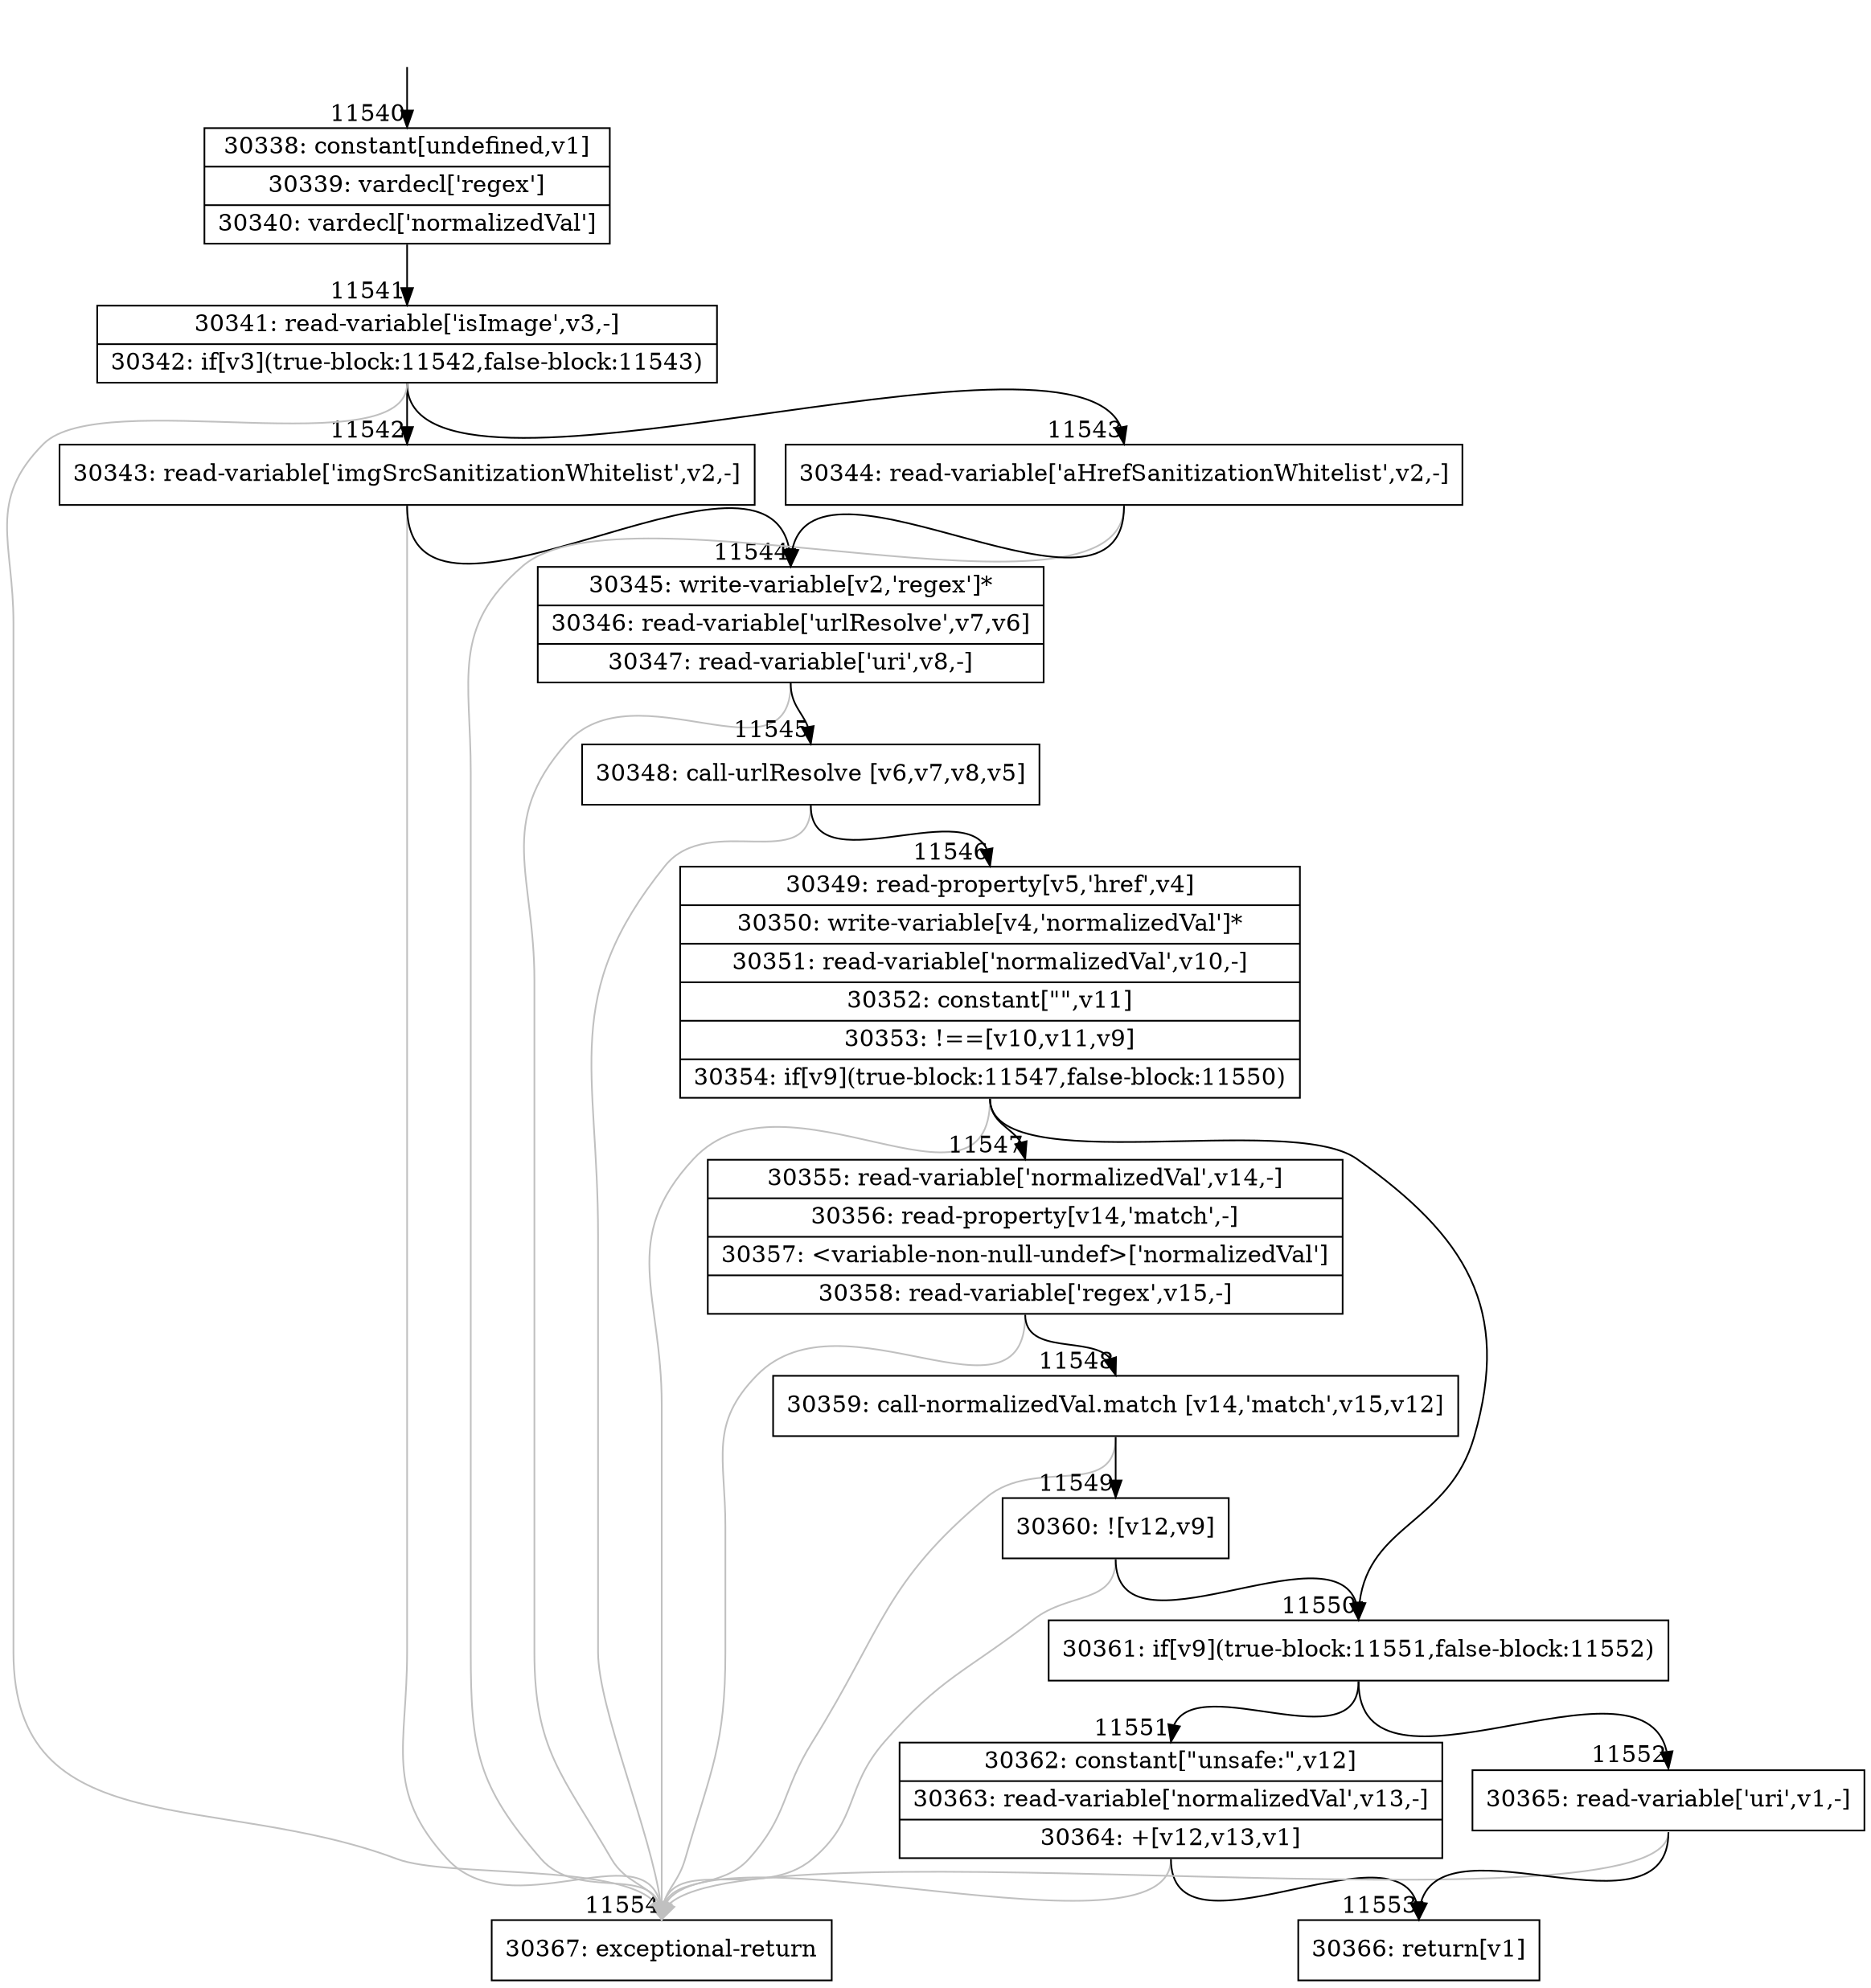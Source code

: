 digraph {
rankdir="TD"
BB_entry892[shape=none,label=""];
BB_entry892 -> BB11540 [tailport=s, headport=n, headlabel="    11540"]
BB11540 [shape=record label="{30338: constant[undefined,v1]|30339: vardecl['regex']|30340: vardecl['normalizedVal']}" ] 
BB11540 -> BB11541 [tailport=s, headport=n, headlabel="      11541"]
BB11541 [shape=record label="{30341: read-variable['isImage',v3,-]|30342: if[v3](true-block:11542,false-block:11543)}" ] 
BB11541 -> BB11542 [tailport=s, headport=n, headlabel="      11542"]
BB11541 -> BB11543 [tailport=s, headport=n, headlabel="      11543"]
BB11541 -> BB11554 [tailport=s, headport=n, color=gray, headlabel="      11554"]
BB11542 [shape=record label="{30343: read-variable['imgSrcSanitizationWhitelist',v2,-]}" ] 
BB11542 -> BB11544 [tailport=s, headport=n, headlabel="      11544"]
BB11542 -> BB11554 [tailport=s, headport=n, color=gray]
BB11543 [shape=record label="{30344: read-variable['aHrefSanitizationWhitelist',v2,-]}" ] 
BB11543 -> BB11544 [tailport=s, headport=n]
BB11543 -> BB11554 [tailport=s, headport=n, color=gray]
BB11544 [shape=record label="{30345: write-variable[v2,'regex']*|30346: read-variable['urlResolve',v7,v6]|30347: read-variable['uri',v8,-]}" ] 
BB11544 -> BB11545 [tailport=s, headport=n, headlabel="      11545"]
BB11544 -> BB11554 [tailport=s, headport=n, color=gray]
BB11545 [shape=record label="{30348: call-urlResolve [v6,v7,v8,v5]}" ] 
BB11545 -> BB11546 [tailport=s, headport=n, headlabel="      11546"]
BB11545 -> BB11554 [tailport=s, headport=n, color=gray]
BB11546 [shape=record label="{30349: read-property[v5,'href',v4]|30350: write-variable[v4,'normalizedVal']*|30351: read-variable['normalizedVal',v10,-]|30352: constant[\"\",v11]|30353: !==[v10,v11,v9]|30354: if[v9](true-block:11547,false-block:11550)}" ] 
BB11546 -> BB11550 [tailport=s, headport=n, headlabel="      11550"]
BB11546 -> BB11547 [tailport=s, headport=n, headlabel="      11547"]
BB11546 -> BB11554 [tailport=s, headport=n, color=gray]
BB11547 [shape=record label="{30355: read-variable['normalizedVal',v14,-]|30356: read-property[v14,'match',-]|30357: \<variable-non-null-undef\>['normalizedVal']|30358: read-variable['regex',v15,-]}" ] 
BB11547 -> BB11548 [tailport=s, headport=n, headlabel="      11548"]
BB11547 -> BB11554 [tailport=s, headport=n, color=gray]
BB11548 [shape=record label="{30359: call-normalizedVal.match [v14,'match',v15,v12]}" ] 
BB11548 -> BB11549 [tailport=s, headport=n, headlabel="      11549"]
BB11548 -> BB11554 [tailport=s, headport=n, color=gray]
BB11549 [shape=record label="{30360: ![v12,v9]}" ] 
BB11549 -> BB11550 [tailport=s, headport=n]
BB11549 -> BB11554 [tailport=s, headport=n, color=gray]
BB11550 [shape=record label="{30361: if[v9](true-block:11551,false-block:11552)}" ] 
BB11550 -> BB11551 [tailport=s, headport=n, headlabel="      11551"]
BB11550 -> BB11552 [tailport=s, headport=n, headlabel="      11552"]
BB11551 [shape=record label="{30362: constant[\"unsafe:\",v12]|30363: read-variable['normalizedVal',v13,-]|30364: +[v12,v13,v1]}" ] 
BB11551 -> BB11553 [tailport=s, headport=n, headlabel="      11553"]
BB11551 -> BB11554 [tailport=s, headport=n, color=gray]
BB11552 [shape=record label="{30365: read-variable['uri',v1,-]}" ] 
BB11552 -> BB11553 [tailport=s, headport=n]
BB11552 -> BB11554 [tailport=s, headport=n, color=gray]
BB11553 [shape=record label="{30366: return[v1]}" ] 
BB11554 [shape=record label="{30367: exceptional-return}" ] 
//#$~ 16320
}
